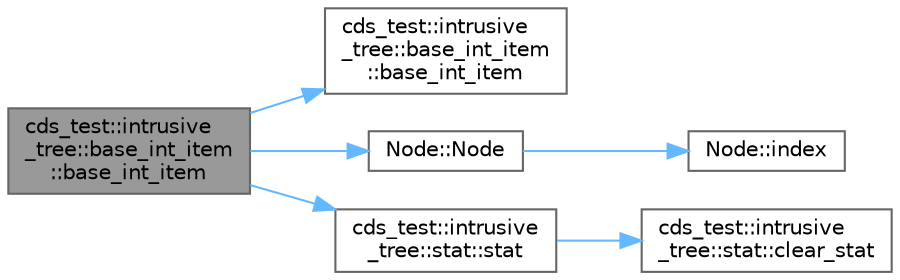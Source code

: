 digraph "cds_test::intrusive_tree::base_int_item::base_int_item"
{
 // LATEX_PDF_SIZE
  bgcolor="transparent";
  edge [fontname=Helvetica,fontsize=10,labelfontname=Helvetica,labelfontsize=10];
  node [fontname=Helvetica,fontsize=10,shape=box,height=0.2,width=0.4];
  rankdir="LR";
  Node1 [id="Node000001",label="cds_test::intrusive\l_tree::base_int_item\l::base_int_item",height=0.2,width=0.4,color="gray40", fillcolor="grey60", style="filled", fontcolor="black",tooltip=" "];
  Node1 -> Node2 [id="edge6_Node000001_Node000002",color="steelblue1",style="solid",tooltip=" "];
  Node2 [id="Node000002",label="cds_test::intrusive\l_tree::base_int_item\l::base_int_item",height=0.2,width=0.4,color="grey40", fillcolor="white", style="filled",URL="$structcds__test_1_1intrusive__tree_1_1base__int__item.html#a25de6e28e695aa1a8000e69c33ef5f04",tooltip=" "];
  Node1 -> Node3 [id="edge7_Node000001_Node000003",color="steelblue1",style="solid",tooltip=" "];
  Node3 [id="Node000003",label="Node::Node",height=0.2,width=0.4,color="grey40", fillcolor="white", style="filled",URL="$class_node.html#a92ccaa797890643e1897945bb79ca22d",tooltip=" "];
  Node3 -> Node4 [id="edge8_Node000003_Node000004",color="steelblue1",style="solid",tooltip=" "];
  Node4 [id="Node000004",label="Node::index",height=0.2,width=0.4,color="grey40", fillcolor="white", style="filled",URL="$class_node.html#a8bdc901118f26e80a5c2c2ded2408491",tooltip=" "];
  Node1 -> Node5 [id="edge9_Node000001_Node000005",color="steelblue1",style="solid",tooltip=" "];
  Node5 [id="Node000005",label="cds_test::intrusive\l_tree::stat::stat",height=0.2,width=0.4,color="grey40", fillcolor="white", style="filled",URL="$structcds__test_1_1intrusive__tree_1_1stat.html#a54638b680574752e3da051e6c6b3c6a1",tooltip=" "];
  Node5 -> Node6 [id="edge10_Node000005_Node000006",color="steelblue1",style="solid",tooltip=" "];
  Node6 [id="Node000006",label="cds_test::intrusive\l_tree::stat::clear_stat",height=0.2,width=0.4,color="grey40", fillcolor="white", style="filled",URL="$structcds__test_1_1intrusive__tree_1_1stat.html#a9f07fd494b02cbf6e9b408f913596fcb",tooltip=" "];
}
